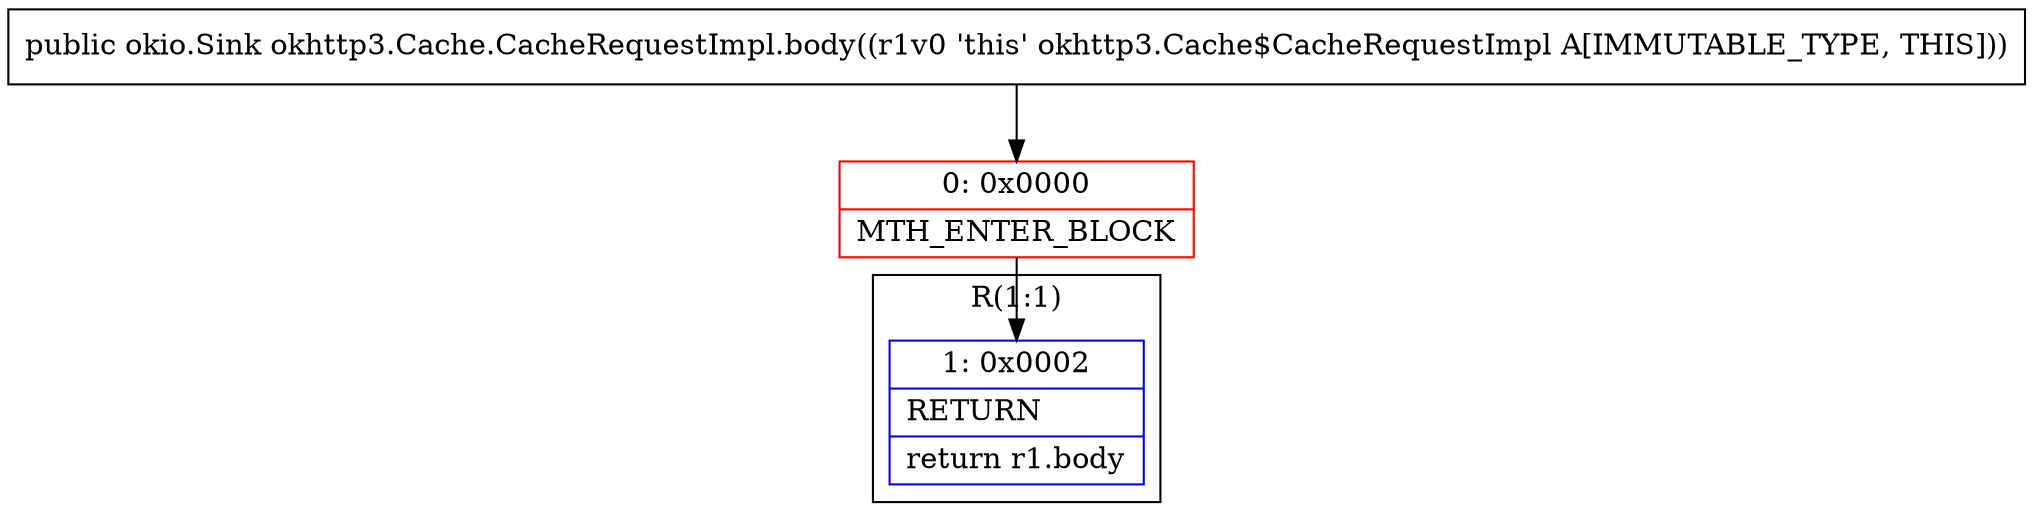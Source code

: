 digraph "CFG forokhttp3.Cache.CacheRequestImpl.body()Lokio\/Sink;" {
subgraph cluster_Region_1605939035 {
label = "R(1:1)";
node [shape=record,color=blue];
Node_1 [shape=record,label="{1\:\ 0x0002|RETURN\l|return r1.body\l}"];
}
Node_0 [shape=record,color=red,label="{0\:\ 0x0000|MTH_ENTER_BLOCK\l}"];
MethodNode[shape=record,label="{public okio.Sink okhttp3.Cache.CacheRequestImpl.body((r1v0 'this' okhttp3.Cache$CacheRequestImpl A[IMMUTABLE_TYPE, THIS])) }"];
MethodNode -> Node_0;
Node_0 -> Node_1;
}

